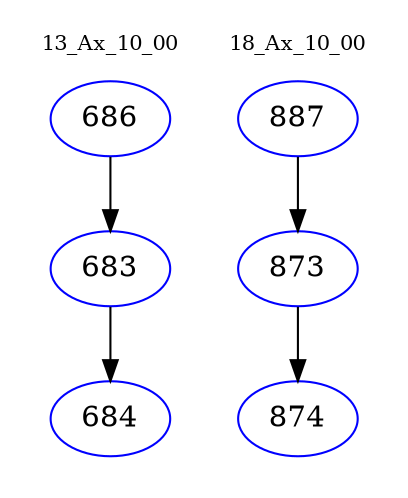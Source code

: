 digraph{
subgraph cluster_0 {
color = white
label = "13_Ax_10_00";
fontsize=10;
T0_686 [label="686", color="blue"]
T0_686 -> T0_683 [color="black"]
T0_683 [label="683", color="blue"]
T0_683 -> T0_684 [color="black"]
T0_684 [label="684", color="blue"]
}
subgraph cluster_1 {
color = white
label = "18_Ax_10_00";
fontsize=10;
T1_887 [label="887", color="blue"]
T1_887 -> T1_873 [color="black"]
T1_873 [label="873", color="blue"]
T1_873 -> T1_874 [color="black"]
T1_874 [label="874", color="blue"]
}
}
